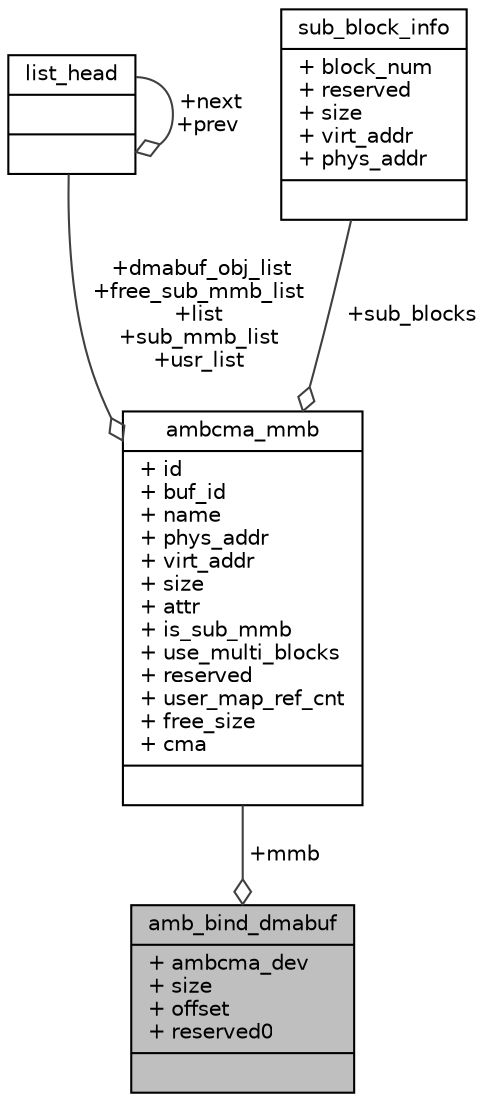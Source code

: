 digraph "amb_bind_dmabuf"
{
 // INTERACTIVE_SVG=YES
 // LATEX_PDF_SIZE
  bgcolor="transparent";
  edge [fontname="Helvetica",fontsize="10",labelfontname="Helvetica",labelfontsize="10"];
  node [fontname="Helvetica",fontsize="10",shape=record];
  Node1 [label="{amb_bind_dmabuf\n|+ ambcma_dev\l+ size\l+ offset\l+ reserved0\l|}",height=0.2,width=0.4,color="black", fillcolor="grey75", style="filled", fontcolor="black",tooltip=" "];
  Node2 -> Node1 [color="grey25",fontsize="10",style="solid",label=" +mmb" ,arrowhead="odiamond",fontname="Helvetica"];
  Node2 [label="{ambcma_mmb\n|+ id\l+ buf_id\l+ name\l+ phys_addr\l+ virt_addr\l+ size\l+ attr\l+ is_sub_mmb\l+ use_multi_blocks\l+ reserved\l+ user_map_ref_cnt\l+ free_size\l+ cma\l|}",height=0.2,width=0.4,color="black",URL="$d2/d93/structambcma__mmb.html",tooltip=" "];
  Node3 -> Node2 [color="grey25",fontsize="10",style="solid",label=" +dmabuf_obj_list\n+free_sub_mmb_list\n+list\n+sub_mmb_list\n+usr_list" ,arrowhead="odiamond",fontname="Helvetica"];
  Node3 [label="{list_head\n||}",height=0.2,width=0.4,color="black",URL="/root/CooperSDK1.6_Provided/cooper_linux_sdk_1.6_20240129/cooper_linux_sdk_1.6/ambarella/out/doc_out/cv3_doc/doc/library/library.tag$d9/d93/structlist__head",tooltip=" "];
  Node3 -> Node3 [color="grey25",fontsize="10",style="solid",label=" +next\n+prev" ,arrowhead="odiamond",fontname="Helvetica"];
  Node4 -> Node2 [color="grey25",fontsize="10",style="solid",label=" +sub_blocks" ,arrowhead="odiamond",fontname="Helvetica"];
  Node4 [label="{sub_block_info\n|+ block_num\l+ reserved\l+ size\l+ virt_addr\l+ phys_addr\l|}",height=0.2,width=0.4,color="black",URL="$d9/dfd/structsub__block__info.html",tooltip=" "];
}
